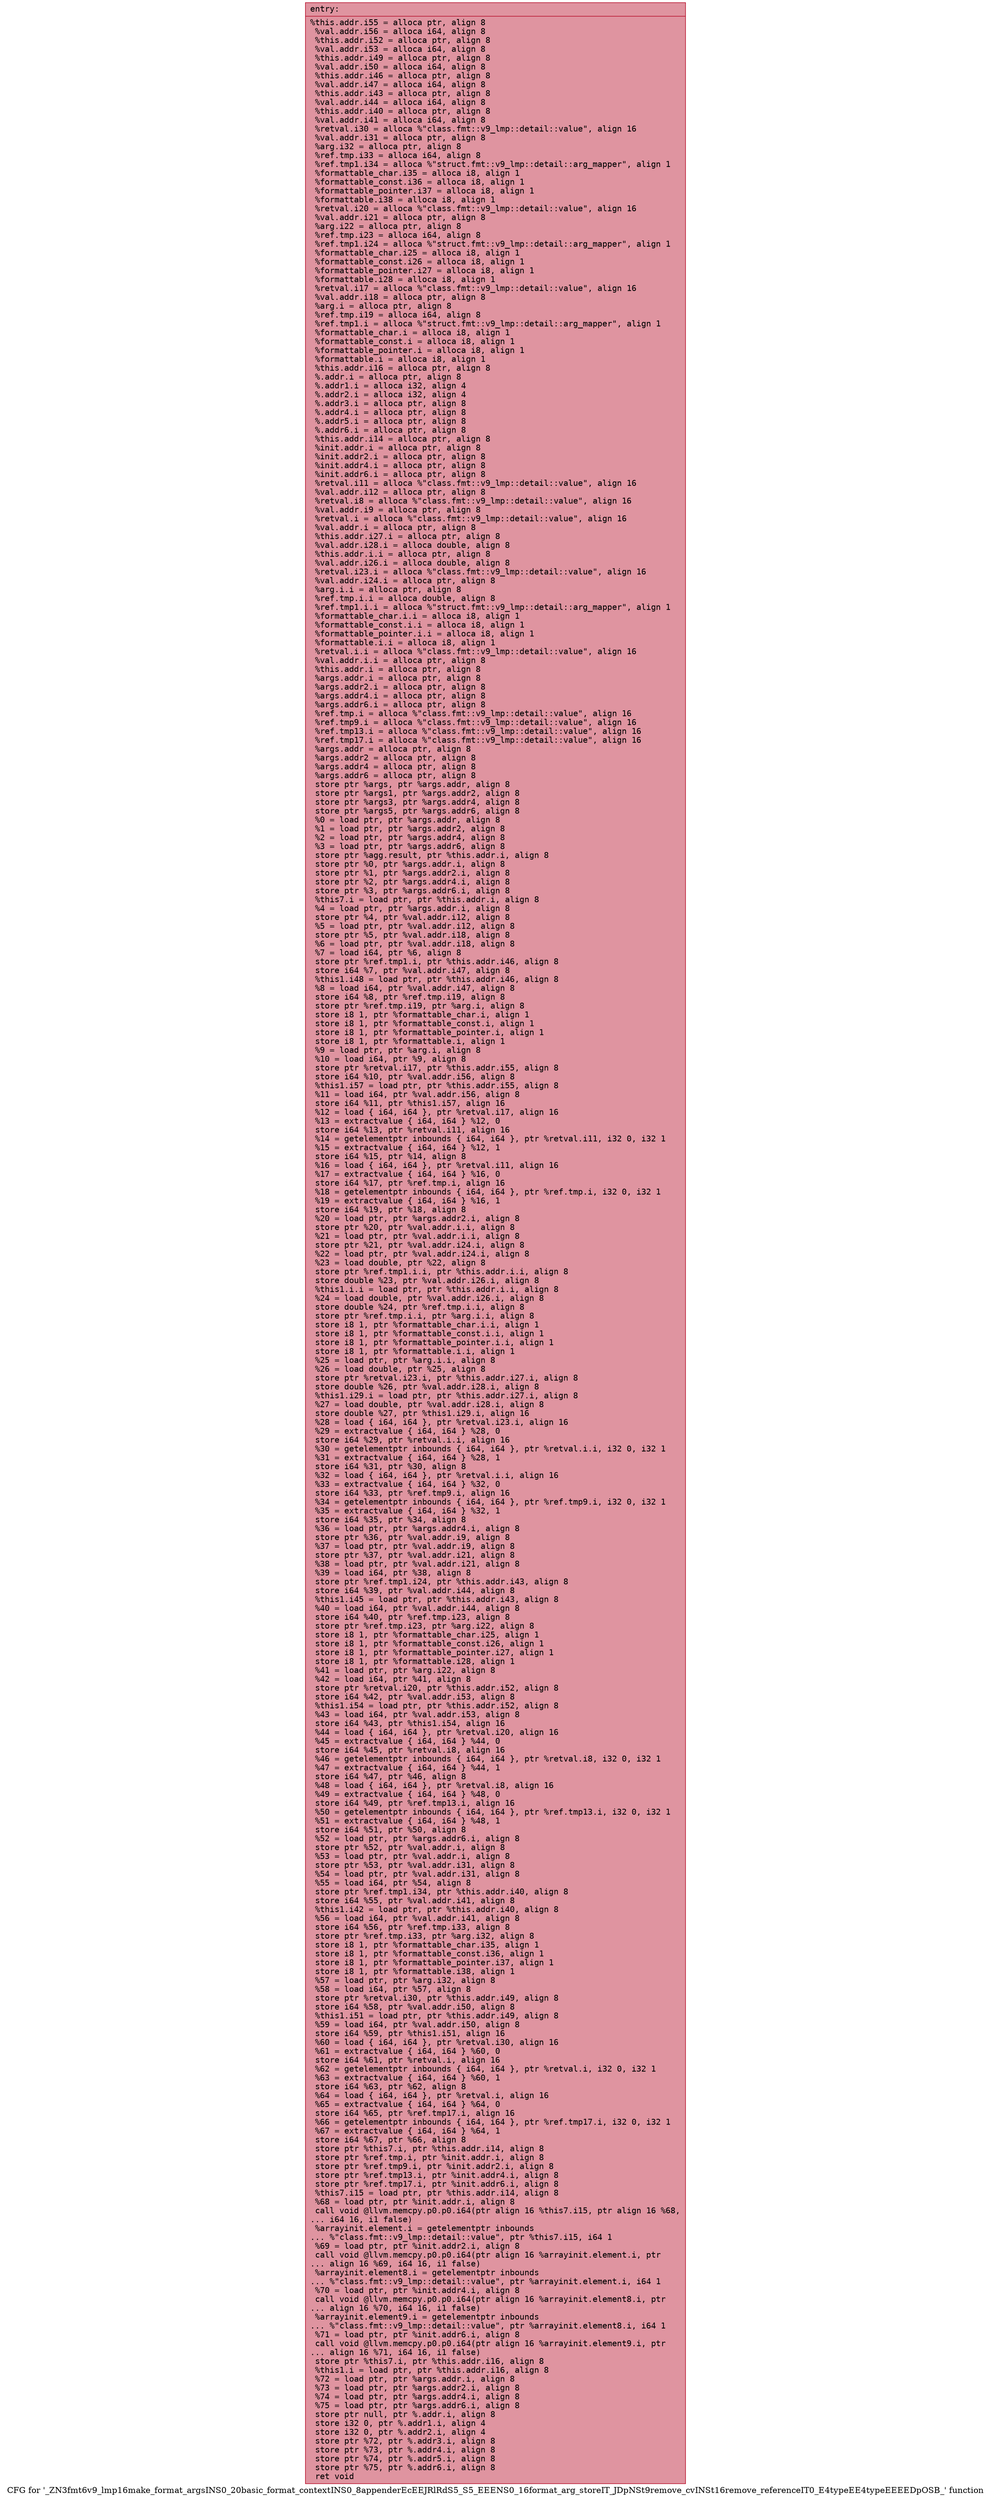 digraph "CFG for '_ZN3fmt6v9_lmp16make_format_argsINS0_20basic_format_contextINS0_8appenderEcEEJRlRdS5_S5_EEENS0_16format_arg_storeIT_JDpNSt9remove_cvINSt16remove_referenceIT0_E4typeEE4typeEEEEDpOSB_' function" {
	label="CFG for '_ZN3fmt6v9_lmp16make_format_argsINS0_20basic_format_contextINS0_8appenderEcEEJRlRdS5_S5_EEENS0_16format_arg_storeIT_JDpNSt9remove_cvINSt16remove_referenceIT0_E4typeEE4typeEEEEDpOSB_' function";

	Node0x5626be2c9330 [shape=record,color="#b70d28ff", style=filled, fillcolor="#b70d2870" fontname="Courier",label="{entry:\l|  %this.addr.i55 = alloca ptr, align 8\l  %val.addr.i56 = alloca i64, align 8\l  %this.addr.i52 = alloca ptr, align 8\l  %val.addr.i53 = alloca i64, align 8\l  %this.addr.i49 = alloca ptr, align 8\l  %val.addr.i50 = alloca i64, align 8\l  %this.addr.i46 = alloca ptr, align 8\l  %val.addr.i47 = alloca i64, align 8\l  %this.addr.i43 = alloca ptr, align 8\l  %val.addr.i44 = alloca i64, align 8\l  %this.addr.i40 = alloca ptr, align 8\l  %val.addr.i41 = alloca i64, align 8\l  %retval.i30 = alloca %\"class.fmt::v9_lmp::detail::value\", align 16\l  %val.addr.i31 = alloca ptr, align 8\l  %arg.i32 = alloca ptr, align 8\l  %ref.tmp.i33 = alloca i64, align 8\l  %ref.tmp1.i34 = alloca %\"struct.fmt::v9_lmp::detail::arg_mapper\", align 1\l  %formattable_char.i35 = alloca i8, align 1\l  %formattable_const.i36 = alloca i8, align 1\l  %formattable_pointer.i37 = alloca i8, align 1\l  %formattable.i38 = alloca i8, align 1\l  %retval.i20 = alloca %\"class.fmt::v9_lmp::detail::value\", align 16\l  %val.addr.i21 = alloca ptr, align 8\l  %arg.i22 = alloca ptr, align 8\l  %ref.tmp.i23 = alloca i64, align 8\l  %ref.tmp1.i24 = alloca %\"struct.fmt::v9_lmp::detail::arg_mapper\", align 1\l  %formattable_char.i25 = alloca i8, align 1\l  %formattable_const.i26 = alloca i8, align 1\l  %formattable_pointer.i27 = alloca i8, align 1\l  %formattable.i28 = alloca i8, align 1\l  %retval.i17 = alloca %\"class.fmt::v9_lmp::detail::value\", align 16\l  %val.addr.i18 = alloca ptr, align 8\l  %arg.i = alloca ptr, align 8\l  %ref.tmp.i19 = alloca i64, align 8\l  %ref.tmp1.i = alloca %\"struct.fmt::v9_lmp::detail::arg_mapper\", align 1\l  %formattable_char.i = alloca i8, align 1\l  %formattable_const.i = alloca i8, align 1\l  %formattable_pointer.i = alloca i8, align 1\l  %formattable.i = alloca i8, align 1\l  %this.addr.i16 = alloca ptr, align 8\l  %.addr.i = alloca ptr, align 8\l  %.addr1.i = alloca i32, align 4\l  %.addr2.i = alloca i32, align 4\l  %.addr3.i = alloca ptr, align 8\l  %.addr4.i = alloca ptr, align 8\l  %.addr5.i = alloca ptr, align 8\l  %.addr6.i = alloca ptr, align 8\l  %this.addr.i14 = alloca ptr, align 8\l  %init.addr.i = alloca ptr, align 8\l  %init.addr2.i = alloca ptr, align 8\l  %init.addr4.i = alloca ptr, align 8\l  %init.addr6.i = alloca ptr, align 8\l  %retval.i11 = alloca %\"class.fmt::v9_lmp::detail::value\", align 16\l  %val.addr.i12 = alloca ptr, align 8\l  %retval.i8 = alloca %\"class.fmt::v9_lmp::detail::value\", align 16\l  %val.addr.i9 = alloca ptr, align 8\l  %retval.i = alloca %\"class.fmt::v9_lmp::detail::value\", align 16\l  %val.addr.i = alloca ptr, align 8\l  %this.addr.i27.i = alloca ptr, align 8\l  %val.addr.i28.i = alloca double, align 8\l  %this.addr.i.i = alloca ptr, align 8\l  %val.addr.i26.i = alloca double, align 8\l  %retval.i23.i = alloca %\"class.fmt::v9_lmp::detail::value\", align 16\l  %val.addr.i24.i = alloca ptr, align 8\l  %arg.i.i = alloca ptr, align 8\l  %ref.tmp.i.i = alloca double, align 8\l  %ref.tmp1.i.i = alloca %\"struct.fmt::v9_lmp::detail::arg_mapper\", align 1\l  %formattable_char.i.i = alloca i8, align 1\l  %formattable_const.i.i = alloca i8, align 1\l  %formattable_pointer.i.i = alloca i8, align 1\l  %formattable.i.i = alloca i8, align 1\l  %retval.i.i = alloca %\"class.fmt::v9_lmp::detail::value\", align 16\l  %val.addr.i.i = alloca ptr, align 8\l  %this.addr.i = alloca ptr, align 8\l  %args.addr.i = alloca ptr, align 8\l  %args.addr2.i = alloca ptr, align 8\l  %args.addr4.i = alloca ptr, align 8\l  %args.addr6.i = alloca ptr, align 8\l  %ref.tmp.i = alloca %\"class.fmt::v9_lmp::detail::value\", align 16\l  %ref.tmp9.i = alloca %\"class.fmt::v9_lmp::detail::value\", align 16\l  %ref.tmp13.i = alloca %\"class.fmt::v9_lmp::detail::value\", align 16\l  %ref.tmp17.i = alloca %\"class.fmt::v9_lmp::detail::value\", align 16\l  %args.addr = alloca ptr, align 8\l  %args.addr2 = alloca ptr, align 8\l  %args.addr4 = alloca ptr, align 8\l  %args.addr6 = alloca ptr, align 8\l  store ptr %args, ptr %args.addr, align 8\l  store ptr %args1, ptr %args.addr2, align 8\l  store ptr %args3, ptr %args.addr4, align 8\l  store ptr %args5, ptr %args.addr6, align 8\l  %0 = load ptr, ptr %args.addr, align 8\l  %1 = load ptr, ptr %args.addr2, align 8\l  %2 = load ptr, ptr %args.addr4, align 8\l  %3 = load ptr, ptr %args.addr6, align 8\l  store ptr %agg.result, ptr %this.addr.i, align 8\l  store ptr %0, ptr %args.addr.i, align 8\l  store ptr %1, ptr %args.addr2.i, align 8\l  store ptr %2, ptr %args.addr4.i, align 8\l  store ptr %3, ptr %args.addr6.i, align 8\l  %this7.i = load ptr, ptr %this.addr.i, align 8\l  %4 = load ptr, ptr %args.addr.i, align 8\l  store ptr %4, ptr %val.addr.i12, align 8\l  %5 = load ptr, ptr %val.addr.i12, align 8\l  store ptr %5, ptr %val.addr.i18, align 8\l  %6 = load ptr, ptr %val.addr.i18, align 8\l  %7 = load i64, ptr %6, align 8\l  store ptr %ref.tmp1.i, ptr %this.addr.i46, align 8\l  store i64 %7, ptr %val.addr.i47, align 8\l  %this1.i48 = load ptr, ptr %this.addr.i46, align 8\l  %8 = load i64, ptr %val.addr.i47, align 8\l  store i64 %8, ptr %ref.tmp.i19, align 8\l  store ptr %ref.tmp.i19, ptr %arg.i, align 8\l  store i8 1, ptr %formattable_char.i, align 1\l  store i8 1, ptr %formattable_const.i, align 1\l  store i8 1, ptr %formattable_pointer.i, align 1\l  store i8 1, ptr %formattable.i, align 1\l  %9 = load ptr, ptr %arg.i, align 8\l  %10 = load i64, ptr %9, align 8\l  store ptr %retval.i17, ptr %this.addr.i55, align 8\l  store i64 %10, ptr %val.addr.i56, align 8\l  %this1.i57 = load ptr, ptr %this.addr.i55, align 8\l  %11 = load i64, ptr %val.addr.i56, align 8\l  store i64 %11, ptr %this1.i57, align 16\l  %12 = load \{ i64, i64 \}, ptr %retval.i17, align 16\l  %13 = extractvalue \{ i64, i64 \} %12, 0\l  store i64 %13, ptr %retval.i11, align 16\l  %14 = getelementptr inbounds \{ i64, i64 \}, ptr %retval.i11, i32 0, i32 1\l  %15 = extractvalue \{ i64, i64 \} %12, 1\l  store i64 %15, ptr %14, align 8\l  %16 = load \{ i64, i64 \}, ptr %retval.i11, align 16\l  %17 = extractvalue \{ i64, i64 \} %16, 0\l  store i64 %17, ptr %ref.tmp.i, align 16\l  %18 = getelementptr inbounds \{ i64, i64 \}, ptr %ref.tmp.i, i32 0, i32 1\l  %19 = extractvalue \{ i64, i64 \} %16, 1\l  store i64 %19, ptr %18, align 8\l  %20 = load ptr, ptr %args.addr2.i, align 8\l  store ptr %20, ptr %val.addr.i.i, align 8\l  %21 = load ptr, ptr %val.addr.i.i, align 8\l  store ptr %21, ptr %val.addr.i24.i, align 8\l  %22 = load ptr, ptr %val.addr.i24.i, align 8\l  %23 = load double, ptr %22, align 8\l  store ptr %ref.tmp1.i.i, ptr %this.addr.i.i, align 8\l  store double %23, ptr %val.addr.i26.i, align 8\l  %this1.i.i = load ptr, ptr %this.addr.i.i, align 8\l  %24 = load double, ptr %val.addr.i26.i, align 8\l  store double %24, ptr %ref.tmp.i.i, align 8\l  store ptr %ref.tmp.i.i, ptr %arg.i.i, align 8\l  store i8 1, ptr %formattable_char.i.i, align 1\l  store i8 1, ptr %formattable_const.i.i, align 1\l  store i8 1, ptr %formattable_pointer.i.i, align 1\l  store i8 1, ptr %formattable.i.i, align 1\l  %25 = load ptr, ptr %arg.i.i, align 8\l  %26 = load double, ptr %25, align 8\l  store ptr %retval.i23.i, ptr %this.addr.i27.i, align 8\l  store double %26, ptr %val.addr.i28.i, align 8\l  %this1.i29.i = load ptr, ptr %this.addr.i27.i, align 8\l  %27 = load double, ptr %val.addr.i28.i, align 8\l  store double %27, ptr %this1.i29.i, align 16\l  %28 = load \{ i64, i64 \}, ptr %retval.i23.i, align 16\l  %29 = extractvalue \{ i64, i64 \} %28, 0\l  store i64 %29, ptr %retval.i.i, align 16\l  %30 = getelementptr inbounds \{ i64, i64 \}, ptr %retval.i.i, i32 0, i32 1\l  %31 = extractvalue \{ i64, i64 \} %28, 1\l  store i64 %31, ptr %30, align 8\l  %32 = load \{ i64, i64 \}, ptr %retval.i.i, align 16\l  %33 = extractvalue \{ i64, i64 \} %32, 0\l  store i64 %33, ptr %ref.tmp9.i, align 16\l  %34 = getelementptr inbounds \{ i64, i64 \}, ptr %ref.tmp9.i, i32 0, i32 1\l  %35 = extractvalue \{ i64, i64 \} %32, 1\l  store i64 %35, ptr %34, align 8\l  %36 = load ptr, ptr %args.addr4.i, align 8\l  store ptr %36, ptr %val.addr.i9, align 8\l  %37 = load ptr, ptr %val.addr.i9, align 8\l  store ptr %37, ptr %val.addr.i21, align 8\l  %38 = load ptr, ptr %val.addr.i21, align 8\l  %39 = load i64, ptr %38, align 8\l  store ptr %ref.tmp1.i24, ptr %this.addr.i43, align 8\l  store i64 %39, ptr %val.addr.i44, align 8\l  %this1.i45 = load ptr, ptr %this.addr.i43, align 8\l  %40 = load i64, ptr %val.addr.i44, align 8\l  store i64 %40, ptr %ref.tmp.i23, align 8\l  store ptr %ref.tmp.i23, ptr %arg.i22, align 8\l  store i8 1, ptr %formattable_char.i25, align 1\l  store i8 1, ptr %formattable_const.i26, align 1\l  store i8 1, ptr %formattable_pointer.i27, align 1\l  store i8 1, ptr %formattable.i28, align 1\l  %41 = load ptr, ptr %arg.i22, align 8\l  %42 = load i64, ptr %41, align 8\l  store ptr %retval.i20, ptr %this.addr.i52, align 8\l  store i64 %42, ptr %val.addr.i53, align 8\l  %this1.i54 = load ptr, ptr %this.addr.i52, align 8\l  %43 = load i64, ptr %val.addr.i53, align 8\l  store i64 %43, ptr %this1.i54, align 16\l  %44 = load \{ i64, i64 \}, ptr %retval.i20, align 16\l  %45 = extractvalue \{ i64, i64 \} %44, 0\l  store i64 %45, ptr %retval.i8, align 16\l  %46 = getelementptr inbounds \{ i64, i64 \}, ptr %retval.i8, i32 0, i32 1\l  %47 = extractvalue \{ i64, i64 \} %44, 1\l  store i64 %47, ptr %46, align 8\l  %48 = load \{ i64, i64 \}, ptr %retval.i8, align 16\l  %49 = extractvalue \{ i64, i64 \} %48, 0\l  store i64 %49, ptr %ref.tmp13.i, align 16\l  %50 = getelementptr inbounds \{ i64, i64 \}, ptr %ref.tmp13.i, i32 0, i32 1\l  %51 = extractvalue \{ i64, i64 \} %48, 1\l  store i64 %51, ptr %50, align 8\l  %52 = load ptr, ptr %args.addr6.i, align 8\l  store ptr %52, ptr %val.addr.i, align 8\l  %53 = load ptr, ptr %val.addr.i, align 8\l  store ptr %53, ptr %val.addr.i31, align 8\l  %54 = load ptr, ptr %val.addr.i31, align 8\l  %55 = load i64, ptr %54, align 8\l  store ptr %ref.tmp1.i34, ptr %this.addr.i40, align 8\l  store i64 %55, ptr %val.addr.i41, align 8\l  %this1.i42 = load ptr, ptr %this.addr.i40, align 8\l  %56 = load i64, ptr %val.addr.i41, align 8\l  store i64 %56, ptr %ref.tmp.i33, align 8\l  store ptr %ref.tmp.i33, ptr %arg.i32, align 8\l  store i8 1, ptr %formattable_char.i35, align 1\l  store i8 1, ptr %formattable_const.i36, align 1\l  store i8 1, ptr %formattable_pointer.i37, align 1\l  store i8 1, ptr %formattable.i38, align 1\l  %57 = load ptr, ptr %arg.i32, align 8\l  %58 = load i64, ptr %57, align 8\l  store ptr %retval.i30, ptr %this.addr.i49, align 8\l  store i64 %58, ptr %val.addr.i50, align 8\l  %this1.i51 = load ptr, ptr %this.addr.i49, align 8\l  %59 = load i64, ptr %val.addr.i50, align 8\l  store i64 %59, ptr %this1.i51, align 16\l  %60 = load \{ i64, i64 \}, ptr %retval.i30, align 16\l  %61 = extractvalue \{ i64, i64 \} %60, 0\l  store i64 %61, ptr %retval.i, align 16\l  %62 = getelementptr inbounds \{ i64, i64 \}, ptr %retval.i, i32 0, i32 1\l  %63 = extractvalue \{ i64, i64 \} %60, 1\l  store i64 %63, ptr %62, align 8\l  %64 = load \{ i64, i64 \}, ptr %retval.i, align 16\l  %65 = extractvalue \{ i64, i64 \} %64, 0\l  store i64 %65, ptr %ref.tmp17.i, align 16\l  %66 = getelementptr inbounds \{ i64, i64 \}, ptr %ref.tmp17.i, i32 0, i32 1\l  %67 = extractvalue \{ i64, i64 \} %64, 1\l  store i64 %67, ptr %66, align 8\l  store ptr %this7.i, ptr %this.addr.i14, align 8\l  store ptr %ref.tmp.i, ptr %init.addr.i, align 8\l  store ptr %ref.tmp9.i, ptr %init.addr2.i, align 8\l  store ptr %ref.tmp13.i, ptr %init.addr4.i, align 8\l  store ptr %ref.tmp17.i, ptr %init.addr6.i, align 8\l  %this7.i15 = load ptr, ptr %this.addr.i14, align 8\l  %68 = load ptr, ptr %init.addr.i, align 8\l  call void @llvm.memcpy.p0.p0.i64(ptr align 16 %this7.i15, ptr align 16 %68,\l... i64 16, i1 false)\l  %arrayinit.element.i = getelementptr inbounds\l... %\"class.fmt::v9_lmp::detail::value\", ptr %this7.i15, i64 1\l  %69 = load ptr, ptr %init.addr2.i, align 8\l  call void @llvm.memcpy.p0.p0.i64(ptr align 16 %arrayinit.element.i, ptr\l... align 16 %69, i64 16, i1 false)\l  %arrayinit.element8.i = getelementptr inbounds\l... %\"class.fmt::v9_lmp::detail::value\", ptr %arrayinit.element.i, i64 1\l  %70 = load ptr, ptr %init.addr4.i, align 8\l  call void @llvm.memcpy.p0.p0.i64(ptr align 16 %arrayinit.element8.i, ptr\l... align 16 %70, i64 16, i1 false)\l  %arrayinit.element9.i = getelementptr inbounds\l... %\"class.fmt::v9_lmp::detail::value\", ptr %arrayinit.element8.i, i64 1\l  %71 = load ptr, ptr %init.addr6.i, align 8\l  call void @llvm.memcpy.p0.p0.i64(ptr align 16 %arrayinit.element9.i, ptr\l... align 16 %71, i64 16, i1 false)\l  store ptr %this7.i, ptr %this.addr.i16, align 8\l  %this1.i = load ptr, ptr %this.addr.i16, align 8\l  %72 = load ptr, ptr %args.addr.i, align 8\l  %73 = load ptr, ptr %args.addr2.i, align 8\l  %74 = load ptr, ptr %args.addr4.i, align 8\l  %75 = load ptr, ptr %args.addr6.i, align 8\l  store ptr null, ptr %.addr.i, align 8\l  store i32 0, ptr %.addr1.i, align 4\l  store i32 0, ptr %.addr2.i, align 4\l  store ptr %72, ptr %.addr3.i, align 8\l  store ptr %73, ptr %.addr4.i, align 8\l  store ptr %74, ptr %.addr5.i, align 8\l  store ptr %75, ptr %.addr6.i, align 8\l  ret void\l}"];
}
